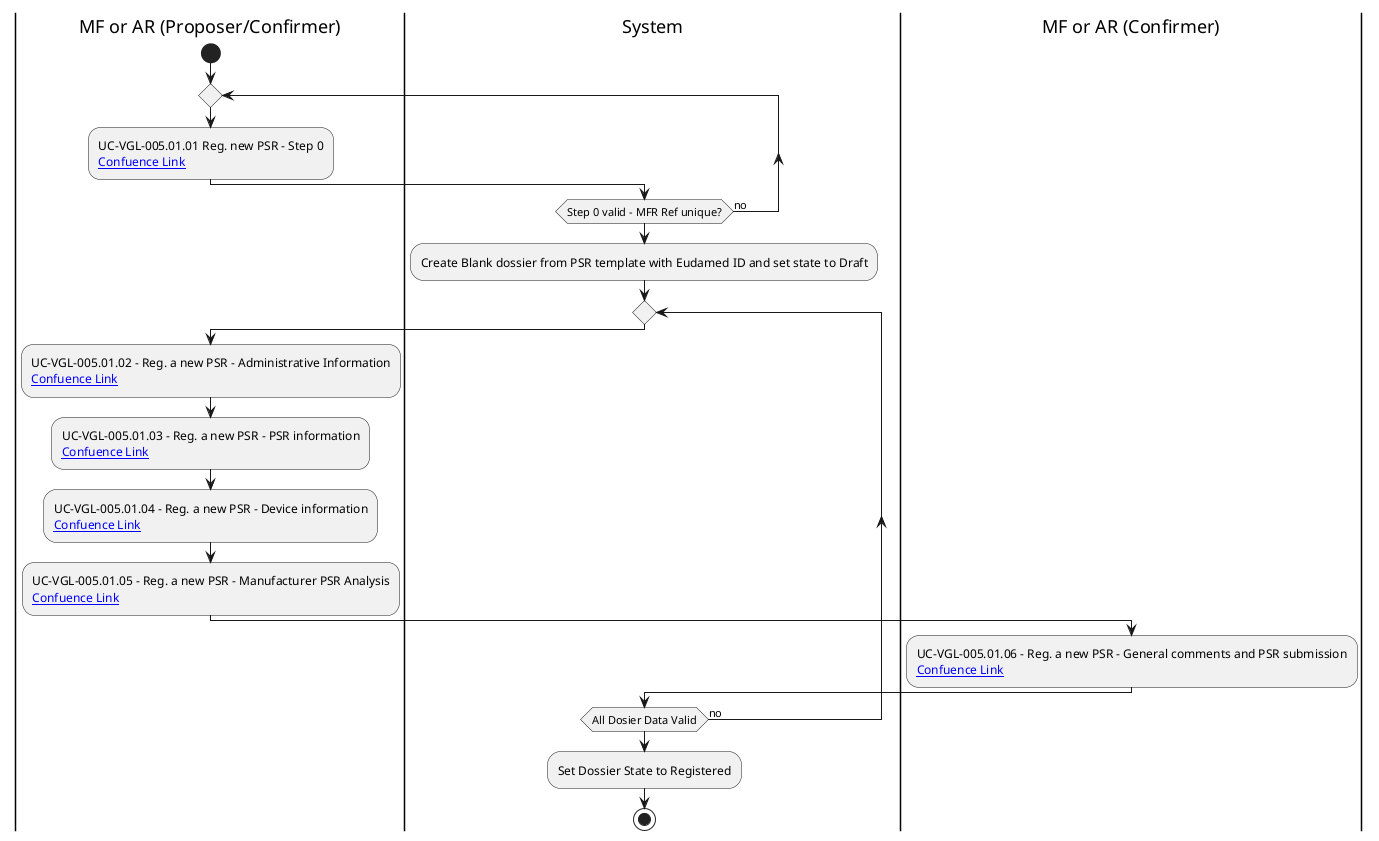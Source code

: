 @startuml
|MF or AR (Proposer/Confirmer)|
start
repeat
    :UC-VGL-005.01.01 Reg. new PSR - Step 0 
    [[https://citnet.tech.ec.europa.eu/CITnet/confluence/x/9CorSQ Confuence Link]];
    |System|
repeat while (Step 0 valid - MFR Ref unique?) is (no)
:Create Blank dossier from PSR template with Eudamed ID and set state to Draft;
repeat
|MF or AR (Proposer/Confirmer)|
:UC-VGL-005.01.02 - Reg. a new PSR - Administrative Information
[[https://citnet.tech.ec.europa.eu/CITnet/confluence/x/HysrSQ Confuence Link]];
:UC-VGL-005.01.03 - Reg. a new PSR - PSR information
[[https://citnet.tech.ec.europa.eu/CITnet/confluence/x/PqJTSg Confuence Link]];
:UC-VGL-005.01.04 - Reg. a new PSR - Device information
[[https://citnet.tech.ec.europa.eu/CITnet/confluence/x/YjUrSQ Confuence Link]];
:UC-VGL-005.01.05 - Reg. a new PSR - Manufacturer PSR Analysis
[[https://citnet.tech.ec.europa.eu/CITnet/confluence/x/8DUrSQ Confuence Link]];
|MF or AR (Confirmer)|
:UC-VGL-005.01.06 - Reg. a new PSR - General comments and PSR submission
[[https://citnet.tech.ec.europa.eu/CITnet/confluence/x/LjYrSQ Confuence Link]];
|System|
repeat while (All Dosier Data Valid) is (no)
:Set Dossier State to Registered;
stop
@enduml